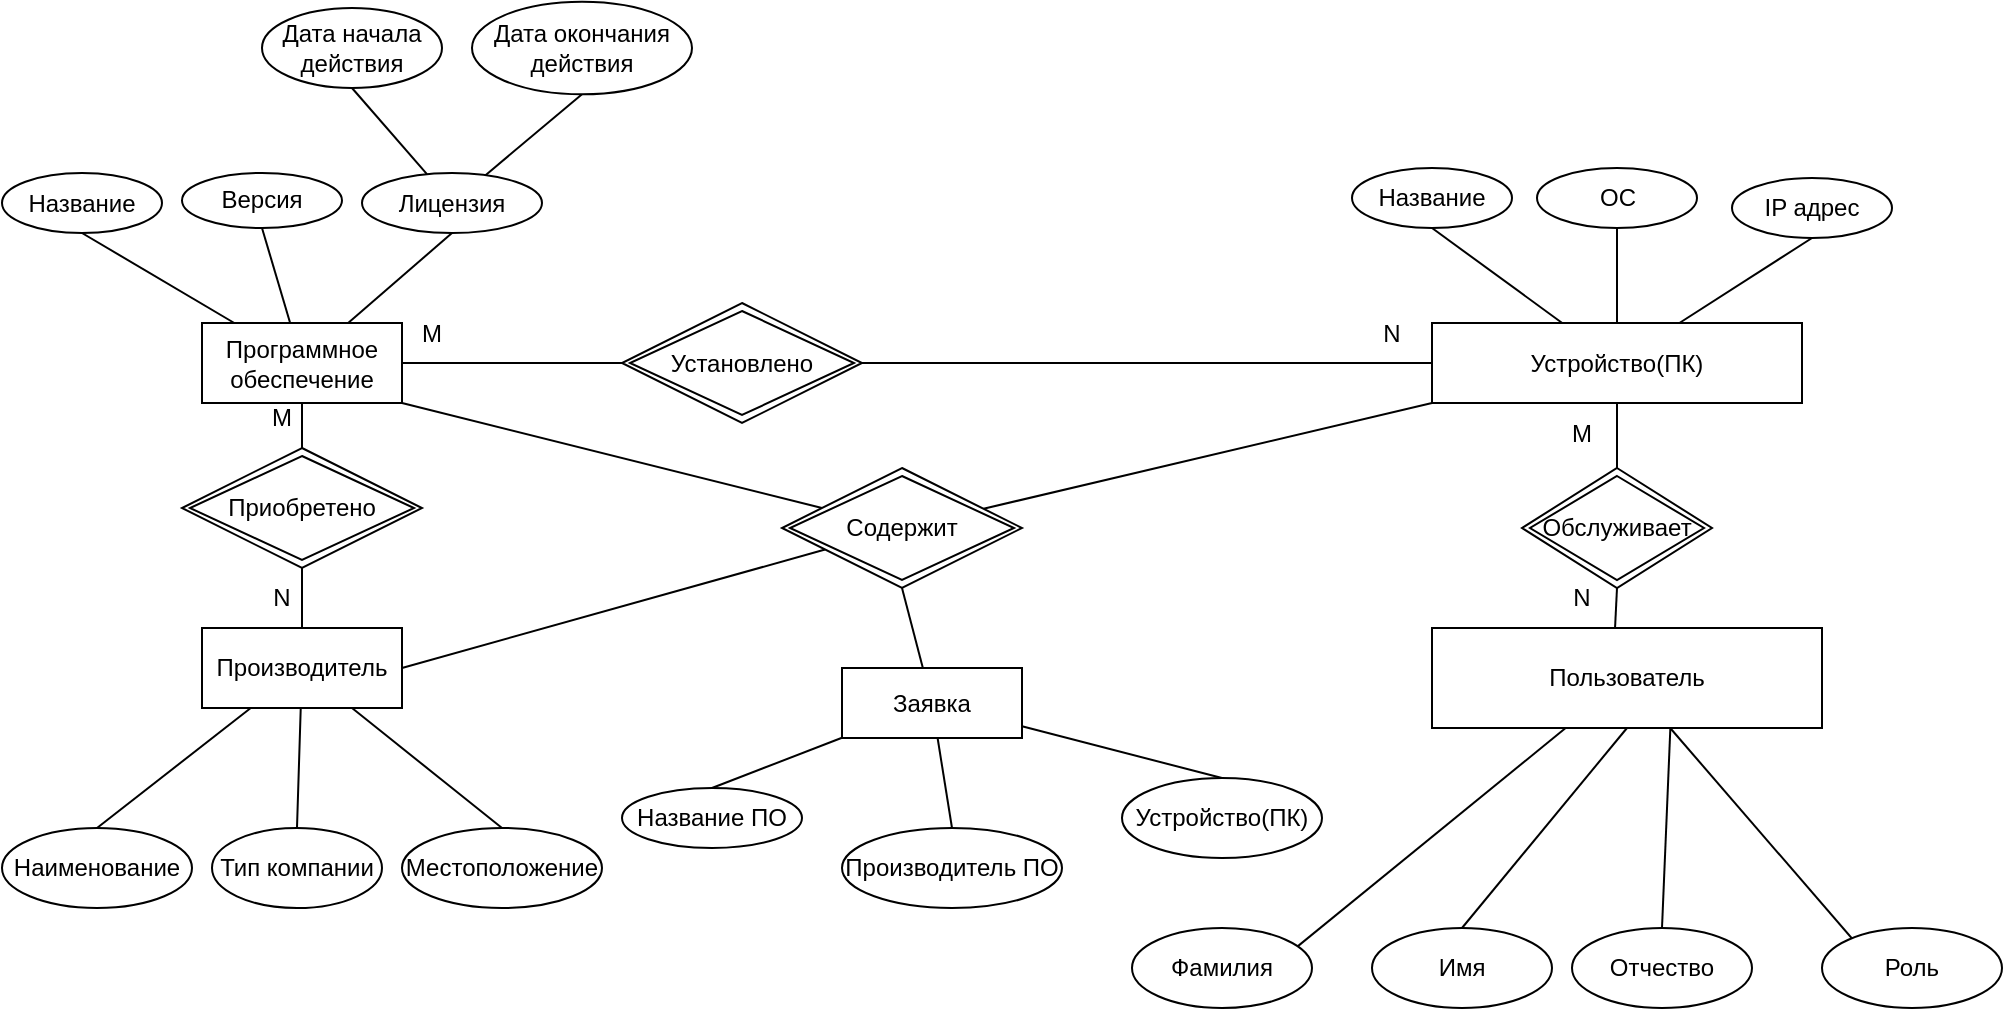 <mxfile version="24.8.0">
  <diagram name="Page-1" id="e56a1550-8fbb-45ad-956c-1786394a9013">
    <mxGraphModel dx="1002" dy="569" grid="1" gridSize="10" guides="1" tooltips="1" connect="1" arrows="1" fold="1" page="1" pageScale="1" pageWidth="1100" pageHeight="850" background="none" math="0" shadow="0">
      <root>
        <mxCell id="0" />
        <mxCell id="1" parent="0" />
        <mxCell id="OeNacRO4QM_5NXUT1XBD-8" style="rounded=0;orthogonalLoop=1;jettySize=auto;html=1;entryX=0.5;entryY=1;entryDx=0;entryDy=0;endArrow=none;endFill=0;" parent="1" source="OeNacRO4QM_5NXUT1XBD-1" target="OeNacRO4QM_5NXUT1XBD-3" edge="1">
          <mxGeometry relative="1" as="geometry" />
        </mxCell>
        <mxCell id="OeNacRO4QM_5NXUT1XBD-9" style="rounded=0;orthogonalLoop=1;jettySize=auto;html=1;entryX=0.5;entryY=1;entryDx=0;entryDy=0;endArrow=none;endFill=0;" parent="1" source="OeNacRO4QM_5NXUT1XBD-1" target="OeNacRO4QM_5NXUT1XBD-4" edge="1">
          <mxGeometry relative="1" as="geometry" />
        </mxCell>
        <mxCell id="OeNacRO4QM_5NXUT1XBD-10" style="rounded=0;orthogonalLoop=1;jettySize=auto;html=1;entryX=0.5;entryY=1;entryDx=0;entryDy=0;endArrow=none;endFill=0;" parent="1" source="OeNacRO4QM_5NXUT1XBD-1" target="OeNacRO4QM_5NXUT1XBD-5" edge="1">
          <mxGeometry relative="1" as="geometry" />
        </mxCell>
        <mxCell id="OeNacRO4QM_5NXUT1XBD-33" style="edgeStyle=orthogonalEdgeStyle;rounded=0;orthogonalLoop=1;jettySize=auto;html=1;entryX=0;entryY=0.5;entryDx=0;entryDy=0;endArrow=none;endFill=0;" parent="1" source="OeNacRO4QM_5NXUT1XBD-1" target="OeNacRO4QM_5NXUT1XBD-32" edge="1">
          <mxGeometry relative="1" as="geometry" />
        </mxCell>
        <mxCell id="XBkL7CEjBwHuElLqYNc7-42" style="rounded=0;orthogonalLoop=1;jettySize=auto;html=1;entryX=0.5;entryY=0;entryDx=0;entryDy=0;endArrow=none;endFill=0;" parent="1" source="OeNacRO4QM_5NXUT1XBD-1" target="XBkL7CEjBwHuElLqYNc7-41" edge="1">
          <mxGeometry relative="1" as="geometry" />
        </mxCell>
        <mxCell id="OeNacRO4QM_5NXUT1XBD-1" value="Программное обеспечение" style="whiteSpace=wrap;html=1;align=center;" parent="1" vertex="1">
          <mxGeometry x="145" y="497.5" width="100" height="40" as="geometry" />
        </mxCell>
        <mxCell id="OeNacRO4QM_5NXUT1XBD-3" value="Название" style="ellipse;whiteSpace=wrap;html=1;align=center;" parent="1" vertex="1">
          <mxGeometry x="45" y="422.5" width="80" height="30" as="geometry" />
        </mxCell>
        <mxCell id="OeNacRO4QM_5NXUT1XBD-4" value="Версия" style="ellipse;whiteSpace=wrap;html=1;align=center;" parent="1" vertex="1">
          <mxGeometry x="135" y="422.5" width="80" height="27.5" as="geometry" />
        </mxCell>
        <mxCell id="XBkL7CEjBwHuElLqYNc7-2" style="rounded=0;orthogonalLoop=1;jettySize=auto;html=1;entryX=0.5;entryY=1;entryDx=0;entryDy=0;endArrow=none;endFill=0;" parent="1" source="OeNacRO4QM_5NXUT1XBD-5" target="XBkL7CEjBwHuElLqYNc7-1" edge="1">
          <mxGeometry relative="1" as="geometry" />
        </mxCell>
        <mxCell id="XBkL7CEjBwHuElLqYNc7-4" style="rounded=0;orthogonalLoop=1;jettySize=auto;html=1;entryX=0.5;entryY=1;entryDx=0;entryDy=0;endArrow=none;endFill=0;" parent="1" source="OeNacRO4QM_5NXUT1XBD-5" target="XBkL7CEjBwHuElLqYNc7-3" edge="1">
          <mxGeometry relative="1" as="geometry" />
        </mxCell>
        <mxCell id="OeNacRO4QM_5NXUT1XBD-5" value="Лицензия" style="ellipse;whiteSpace=wrap;html=1;align=center;" parent="1" vertex="1">
          <mxGeometry x="225" y="422.5" width="90" height="30" as="geometry" />
        </mxCell>
        <mxCell id="OeNacRO4QM_5NXUT1XBD-18" style="rounded=0;orthogonalLoop=1;jettySize=auto;html=1;entryX=0.5;entryY=1;entryDx=0;entryDy=0;endArrow=none;endFill=0;" parent="1" source="OeNacRO4QM_5NXUT1XBD-12" target="OeNacRO4QM_5NXUT1XBD-14" edge="1">
          <mxGeometry relative="1" as="geometry" />
        </mxCell>
        <mxCell id="OeNacRO4QM_5NXUT1XBD-19" style="rounded=0;orthogonalLoop=1;jettySize=auto;html=1;entryX=0.5;entryY=1;entryDx=0;entryDy=0;endArrow=none;endFill=0;" parent="1" source="OeNacRO4QM_5NXUT1XBD-12" target="OeNacRO4QM_5NXUT1XBD-15" edge="1">
          <mxGeometry relative="1" as="geometry" />
        </mxCell>
        <mxCell id="OeNacRO4QM_5NXUT1XBD-20" style="rounded=0;orthogonalLoop=1;jettySize=auto;html=1;entryX=0.5;entryY=1;entryDx=0;entryDy=0;endArrow=none;endFill=0;" parent="1" source="OeNacRO4QM_5NXUT1XBD-12" target="OeNacRO4QM_5NXUT1XBD-16" edge="1">
          <mxGeometry relative="1" as="geometry" />
        </mxCell>
        <mxCell id="OeNacRO4QM_5NXUT1XBD-12" value="Устройство(ПК)" style="whiteSpace=wrap;html=1;align=center;" parent="1" vertex="1">
          <mxGeometry x="760" y="497.5" width="185" height="40" as="geometry" />
        </mxCell>
        <mxCell id="OeNacRO4QM_5NXUT1XBD-14" value="Название" style="ellipse;whiteSpace=wrap;html=1;align=center;" parent="1" vertex="1">
          <mxGeometry x="720" y="420" width="80" height="30" as="geometry" />
        </mxCell>
        <mxCell id="OeNacRO4QM_5NXUT1XBD-15" value="ОС" style="ellipse;whiteSpace=wrap;html=1;align=center;" parent="1" vertex="1">
          <mxGeometry x="812.5" y="420" width="80" height="30" as="geometry" />
        </mxCell>
        <mxCell id="OeNacRO4QM_5NXUT1XBD-16" value="IP адрес" style="ellipse;whiteSpace=wrap;html=1;align=center;" parent="1" vertex="1">
          <mxGeometry x="910" y="425" width="80" height="30" as="geometry" />
        </mxCell>
        <mxCell id="OeNacRO4QM_5NXUT1XBD-34" style="edgeStyle=orthogonalEdgeStyle;rounded=0;orthogonalLoop=1;jettySize=auto;html=1;entryX=0;entryY=0.5;entryDx=0;entryDy=0;endArrow=none;endFill=0;" parent="1" source="OeNacRO4QM_5NXUT1XBD-32" target="OeNacRO4QM_5NXUT1XBD-12" edge="1">
          <mxGeometry relative="1" as="geometry" />
        </mxCell>
        <mxCell id="OeNacRO4QM_5NXUT1XBD-32" value="Установлено" style="shape=rhombus;double=1;perimeter=rhombusPerimeter;whiteSpace=wrap;html=1;align=center;" parent="1" vertex="1">
          <mxGeometry x="355" y="487.5" width="120" height="60" as="geometry" />
        </mxCell>
        <mxCell id="XBkL7CEjBwHuElLqYNc7-1" value="Дата начала действия" style="ellipse;whiteSpace=wrap;html=1;align=center;" parent="1" vertex="1">
          <mxGeometry x="175" y="340" width="90" height="40" as="geometry" />
        </mxCell>
        <mxCell id="XBkL7CEjBwHuElLqYNc7-3" value="Дата окончания действия" style="ellipse;whiteSpace=wrap;html=1;align=center;" parent="1" vertex="1">
          <mxGeometry x="280" y="336.88" width="110" height="46.25" as="geometry" />
        </mxCell>
        <mxCell id="XBkL7CEjBwHuElLqYNc7-7" style="rounded=0;orthogonalLoop=1;jettySize=auto;html=1;entryX=0.5;entryY=1;entryDx=0;entryDy=0;endArrow=none;endFill=0;" parent="1" source="XBkL7CEjBwHuElLqYNc7-5" target="XBkL7CEjBwHuElLqYNc7-6" edge="1">
          <mxGeometry relative="1" as="geometry" />
        </mxCell>
        <mxCell id="XBkL7CEjBwHuElLqYNc7-9" style="rounded=0;orthogonalLoop=1;jettySize=auto;html=1;entryX=0.5;entryY=1;entryDx=0;entryDy=0;endArrow=none;endFill=0;" parent="1" source="XBkL7CEjBwHuElLqYNc7-5" target="XBkL7CEjBwHuElLqYNc7-8" edge="1">
          <mxGeometry relative="1" as="geometry" />
        </mxCell>
        <mxCell id="XBkL7CEjBwHuElLqYNc7-16" style="rounded=0;orthogonalLoop=1;jettySize=auto;html=1;entryX=0.5;entryY=1;entryDx=0;entryDy=0;endArrow=none;endFill=0;exitX=0.469;exitY=0.028;exitDx=0;exitDy=0;exitPerimeter=0;" parent="1" source="XBkL7CEjBwHuElLqYNc7-5" target="XBkL7CEjBwHuElLqYNc7-14" edge="1">
          <mxGeometry relative="1" as="geometry">
            <mxPoint x="613" y="648" as="sourcePoint" />
          </mxGeometry>
        </mxCell>
        <mxCell id="XBkL7CEjBwHuElLqYNc7-31" style="rounded=0;orthogonalLoop=1;jettySize=auto;html=1;exitX=0.5;exitY=1;exitDx=0;exitDy=0;entryX=0.5;entryY=0;entryDx=0;entryDy=0;endArrow=none;endFill=0;" parent="1" source="XBkL7CEjBwHuElLqYNc7-5" target="XBkL7CEjBwHuElLqYNc7-30" edge="1">
          <mxGeometry relative="1" as="geometry" />
        </mxCell>
        <mxCell id="XBkL7CEjBwHuElLqYNc7-33" style="rounded=0;orthogonalLoop=1;jettySize=auto;html=1;exitX=0.612;exitY=0.924;exitDx=0;exitDy=0;entryX=0.5;entryY=0;entryDx=0;entryDy=0;endArrow=none;endFill=0;exitPerimeter=0;" parent="1" source="XBkL7CEjBwHuElLqYNc7-5" target="XBkL7CEjBwHuElLqYNc7-32" edge="1">
          <mxGeometry relative="1" as="geometry" />
        </mxCell>
        <mxCell id="XBkL7CEjBwHuElLqYNc7-5" value="Пользователь" style="rounded=0;whiteSpace=wrap;html=1;" parent="1" vertex="1">
          <mxGeometry x="760" y="650" width="195" height="50" as="geometry" />
        </mxCell>
        <mxCell id="XBkL7CEjBwHuElLqYNc7-6" value="Фамилия" style="ellipse;whiteSpace=wrap;html=1;align=center;" parent="1" vertex="1">
          <mxGeometry x="610" y="800" width="90" height="40" as="geometry" />
        </mxCell>
        <mxCell id="XBkL7CEjBwHuElLqYNc7-8" value="Роль" style="ellipse;whiteSpace=wrap;html=1;align=center;" parent="1" vertex="1">
          <mxGeometry x="955" y="800" width="90" height="40" as="geometry" />
        </mxCell>
        <mxCell id="XBkL7CEjBwHuElLqYNc7-17" style="rounded=0;orthogonalLoop=1;jettySize=auto;html=1;entryX=0.5;entryY=1;entryDx=0;entryDy=0;endArrow=none;endFill=0;" parent="1" source="XBkL7CEjBwHuElLqYNc7-14" target="OeNacRO4QM_5NXUT1XBD-12" edge="1">
          <mxGeometry relative="1" as="geometry" />
        </mxCell>
        <mxCell id="XBkL7CEjBwHuElLqYNc7-14" value="Обслуживает" style="shape=rhombus;double=1;perimeter=rhombusPerimeter;whiteSpace=wrap;html=1;align=center;" parent="1" vertex="1">
          <mxGeometry x="805" y="570" width="95" height="60" as="geometry" />
        </mxCell>
        <mxCell id="XBkL7CEjBwHuElLqYNc7-21" value="M" style="text;strokeColor=none;align=center;fillColor=none;html=1;verticalAlign=middle;whiteSpace=wrap;rounded=0;" parent="1" vertex="1">
          <mxGeometry x="805" y="537.5" width="60" height="30" as="geometry" />
        </mxCell>
        <mxCell id="XBkL7CEjBwHuElLqYNc7-22" value="N" style="text;strokeColor=none;align=center;fillColor=none;html=1;verticalAlign=middle;whiteSpace=wrap;rounded=0;" parent="1" vertex="1">
          <mxGeometry x="805" y="620" width="60" height="30" as="geometry" />
        </mxCell>
        <mxCell id="XBkL7CEjBwHuElLqYNc7-28" value="M" style="text;strokeColor=none;align=center;fillColor=none;html=1;verticalAlign=middle;whiteSpace=wrap;rounded=0;" parent="1" vertex="1">
          <mxGeometry x="230" y="487.5" width="60" height="30" as="geometry" />
        </mxCell>
        <mxCell id="XBkL7CEjBwHuElLqYNc7-29" value="N" style="text;strokeColor=none;align=center;fillColor=none;html=1;verticalAlign=middle;whiteSpace=wrap;rounded=0;" parent="1" vertex="1">
          <mxGeometry x="710" y="487.5" width="60" height="30" as="geometry" />
        </mxCell>
        <mxCell id="XBkL7CEjBwHuElLqYNc7-30" value="Имя" style="ellipse;whiteSpace=wrap;html=1;align=center;" parent="1" vertex="1">
          <mxGeometry x="730" y="800" width="90" height="40" as="geometry" />
        </mxCell>
        <mxCell id="XBkL7CEjBwHuElLqYNc7-32" value="Отчество" style="ellipse;whiteSpace=wrap;html=1;align=center;" parent="1" vertex="1">
          <mxGeometry x="830" y="800" width="90" height="40" as="geometry" />
        </mxCell>
        <mxCell id="XBkL7CEjBwHuElLqYNc7-36" style="rounded=0;orthogonalLoop=1;jettySize=auto;html=1;entryX=0.5;entryY=0;entryDx=0;entryDy=0;endArrow=none;endFill=0;" parent="1" source="XBkL7CEjBwHuElLqYNc7-34" target="XBkL7CEjBwHuElLqYNc7-35" edge="1">
          <mxGeometry relative="1" as="geometry" />
        </mxCell>
        <mxCell id="XBkL7CEjBwHuElLqYNc7-38" style="rounded=0;orthogonalLoop=1;jettySize=auto;html=1;entryX=0.5;entryY=0;entryDx=0;entryDy=0;endArrow=none;endFill=0;" parent="1" source="XBkL7CEjBwHuElLqYNc7-34" target="XBkL7CEjBwHuElLqYNc7-37" edge="1">
          <mxGeometry relative="1" as="geometry" />
        </mxCell>
        <mxCell id="XBkL7CEjBwHuElLqYNc7-40" style="rounded=0;orthogonalLoop=1;jettySize=auto;html=1;exitX=0.75;exitY=1;exitDx=0;exitDy=0;entryX=0.5;entryY=0;entryDx=0;entryDy=0;endArrow=none;endFill=0;" parent="1" source="XBkL7CEjBwHuElLqYNc7-34" target="XBkL7CEjBwHuElLqYNc7-39" edge="1">
          <mxGeometry relative="1" as="geometry" />
        </mxCell>
        <mxCell id="XBkL7CEjBwHuElLqYNc7-34" value="Производитель" style="whiteSpace=wrap;html=1;align=center;" parent="1" vertex="1">
          <mxGeometry x="145" y="650" width="100" height="40" as="geometry" />
        </mxCell>
        <mxCell id="XBkL7CEjBwHuElLqYNc7-35" value="Наименование" style="ellipse;whiteSpace=wrap;html=1;align=center;" parent="1" vertex="1">
          <mxGeometry x="45" y="750" width="95" height="40" as="geometry" />
        </mxCell>
        <mxCell id="XBkL7CEjBwHuElLqYNc7-37" value="Тип компании" style="ellipse;whiteSpace=wrap;html=1;align=center;" parent="1" vertex="1">
          <mxGeometry x="150" y="750" width="85" height="40" as="geometry" />
        </mxCell>
        <mxCell id="XBkL7CEjBwHuElLqYNc7-39" value="Местоположение" style="ellipse;whiteSpace=wrap;html=1;align=center;" parent="1" vertex="1">
          <mxGeometry x="245" y="750" width="100" height="40" as="geometry" />
        </mxCell>
        <mxCell id="XBkL7CEjBwHuElLqYNc7-43" style="rounded=0;orthogonalLoop=1;jettySize=auto;html=1;entryX=0.5;entryY=0;entryDx=0;entryDy=0;endArrow=none;endFill=0;" parent="1" source="XBkL7CEjBwHuElLqYNc7-41" target="XBkL7CEjBwHuElLqYNc7-34" edge="1">
          <mxGeometry relative="1" as="geometry" />
        </mxCell>
        <mxCell id="XBkL7CEjBwHuElLqYNc7-41" value="Приобретено" style="shape=rhombus;double=1;perimeter=rhombusPerimeter;whiteSpace=wrap;html=1;align=center;" parent="1" vertex="1">
          <mxGeometry x="135" y="560" width="120" height="60" as="geometry" />
        </mxCell>
        <mxCell id="XBkL7CEjBwHuElLqYNc7-44" value="M" style="text;strokeColor=none;align=center;fillColor=none;html=1;verticalAlign=middle;whiteSpace=wrap;rounded=0;" parent="1" vertex="1">
          <mxGeometry x="155" y="530" width="60" height="30" as="geometry" />
        </mxCell>
        <mxCell id="XBkL7CEjBwHuElLqYNc7-45" value="N" style="text;strokeColor=none;align=center;fillColor=none;html=1;verticalAlign=middle;whiteSpace=wrap;rounded=0;" parent="1" vertex="1">
          <mxGeometry x="155" y="620" width="60" height="30" as="geometry" />
        </mxCell>
        <mxCell id="QerBmhI7ZtG_lH5X95o7-6" style="rounded=0;orthogonalLoop=1;jettySize=auto;html=1;entryX=0.5;entryY=0;entryDx=0;entryDy=0;endArrow=none;endFill=0;" parent="1" source="QerBmhI7ZtG_lH5X95o7-1" target="QerBmhI7ZtG_lH5X95o7-2" edge="1">
          <mxGeometry relative="1" as="geometry" />
        </mxCell>
        <mxCell id="QerBmhI7ZtG_lH5X95o7-7" style="rounded=0;orthogonalLoop=1;jettySize=auto;html=1;entryX=0.5;entryY=0;entryDx=0;entryDy=0;endArrow=none;endFill=0;" parent="1" source="QerBmhI7ZtG_lH5X95o7-1" target="QerBmhI7ZtG_lH5X95o7-3" edge="1">
          <mxGeometry relative="1" as="geometry" />
        </mxCell>
        <mxCell id="QerBmhI7ZtG_lH5X95o7-8" style="rounded=0;orthogonalLoop=1;jettySize=auto;html=1;entryX=0.5;entryY=0;entryDx=0;entryDy=0;endArrow=none;endFill=0;" parent="1" source="QerBmhI7ZtG_lH5X95o7-1" target="QerBmhI7ZtG_lH5X95o7-4" edge="1">
          <mxGeometry relative="1" as="geometry" />
        </mxCell>
        <mxCell id="F7c6N-8SX1A4ImtObQ0J-2" style="rounded=0;orthogonalLoop=1;jettySize=auto;html=1;entryX=0.5;entryY=1;entryDx=0;entryDy=0;endArrow=none;endFill=0;" parent="1" source="QerBmhI7ZtG_lH5X95o7-1" target="F7c6N-8SX1A4ImtObQ0J-1" edge="1">
          <mxGeometry relative="1" as="geometry" />
        </mxCell>
        <mxCell id="QerBmhI7ZtG_lH5X95o7-1" value="Заявка" style="rounded=0;whiteSpace=wrap;html=1;" parent="1" vertex="1">
          <mxGeometry x="465" y="670" width="90" height="35" as="geometry" />
        </mxCell>
        <mxCell id="QerBmhI7ZtG_lH5X95o7-2" value="Название ПО" style="ellipse;whiteSpace=wrap;html=1;" parent="1" vertex="1">
          <mxGeometry x="355" y="730" width="90" height="30" as="geometry" />
        </mxCell>
        <mxCell id="QerBmhI7ZtG_lH5X95o7-3" value="Производитель ПО" style="ellipse;whiteSpace=wrap;html=1;" parent="1" vertex="1">
          <mxGeometry x="465" y="750" width="110" height="40" as="geometry" />
        </mxCell>
        <mxCell id="QerBmhI7ZtG_lH5X95o7-4" value="Устройство(ПК)" style="ellipse;whiteSpace=wrap;html=1;" parent="1" vertex="1">
          <mxGeometry x="605" y="725" width="100" height="40" as="geometry" />
        </mxCell>
        <mxCell id="QerBmhI7ZtG_lH5X95o7-5" style="edgeStyle=orthogonalEdgeStyle;rounded=0;orthogonalLoop=1;jettySize=auto;html=1;exitX=0.5;exitY=1;exitDx=0;exitDy=0;" parent="1" source="QerBmhI7ZtG_lH5X95o7-1" target="QerBmhI7ZtG_lH5X95o7-1" edge="1">
          <mxGeometry relative="1" as="geometry" />
        </mxCell>
        <mxCell id="F7c6N-8SX1A4ImtObQ0J-3" style="rounded=0;orthogonalLoop=1;jettySize=auto;html=1;entryX=0;entryY=1;entryDx=0;entryDy=0;endArrow=none;endFill=0;" parent="1" source="F7c6N-8SX1A4ImtObQ0J-1" target="OeNacRO4QM_5NXUT1XBD-12" edge="1">
          <mxGeometry relative="1" as="geometry" />
        </mxCell>
        <mxCell id="F7c6N-8SX1A4ImtObQ0J-4" style="rounded=0;orthogonalLoop=1;jettySize=auto;html=1;entryX=1;entryY=1;entryDx=0;entryDy=0;endArrow=none;endFill=0;" parent="1" source="F7c6N-8SX1A4ImtObQ0J-1" target="OeNacRO4QM_5NXUT1XBD-1" edge="1">
          <mxGeometry relative="1" as="geometry" />
        </mxCell>
        <mxCell id="bXD-cK2tNJz2Bhyk-I3e-1" style="rounded=0;orthogonalLoop=1;jettySize=auto;html=1;entryX=1;entryY=0.5;entryDx=0;entryDy=0;endArrow=none;endFill=0;" edge="1" parent="1" source="F7c6N-8SX1A4ImtObQ0J-1" target="XBkL7CEjBwHuElLqYNc7-34">
          <mxGeometry relative="1" as="geometry" />
        </mxCell>
        <mxCell id="F7c6N-8SX1A4ImtObQ0J-1" value="Содержит" style="shape=rhombus;double=1;perimeter=rhombusPerimeter;whiteSpace=wrap;html=1;align=center;" parent="1" vertex="1">
          <mxGeometry x="435" y="570" width="120" height="60" as="geometry" />
        </mxCell>
      </root>
    </mxGraphModel>
  </diagram>
</mxfile>
